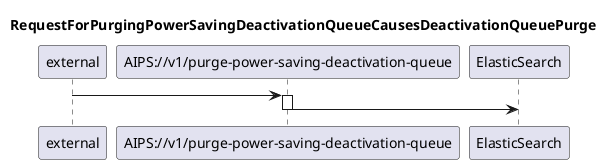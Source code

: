 @startuml 402_purgePowerSavingDeactivationQueue
skinparam responseMessageBelowArrow true

title
RequestForPurgingPowerSavingDeactivationQueueCausesDeactivationQueuePurge
end title

participant "external" as requestor
participant "AIPS://v1/purge-power-saving-deactivation-queue" as purgeQueue
participant "ElasticSearch" as es

requestor -> purgeQueue
activate purgeQueue

purgeQueue -> es

deactivate purgeQueue

@enduml